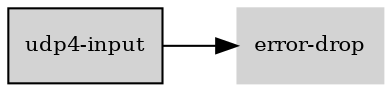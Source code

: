 digraph "udp4_input_subgraph" {
  rankdir=LR;
  node [shape=box, style=filled, fontsize=10, color=lightgray, fontcolor=black, fillcolor=lightgray];
  "udp4-input" [color=black, fontcolor=black, fillcolor=lightgray];
  edge [fontsize=8];
  "udp4-input" -> "error-drop";
}
